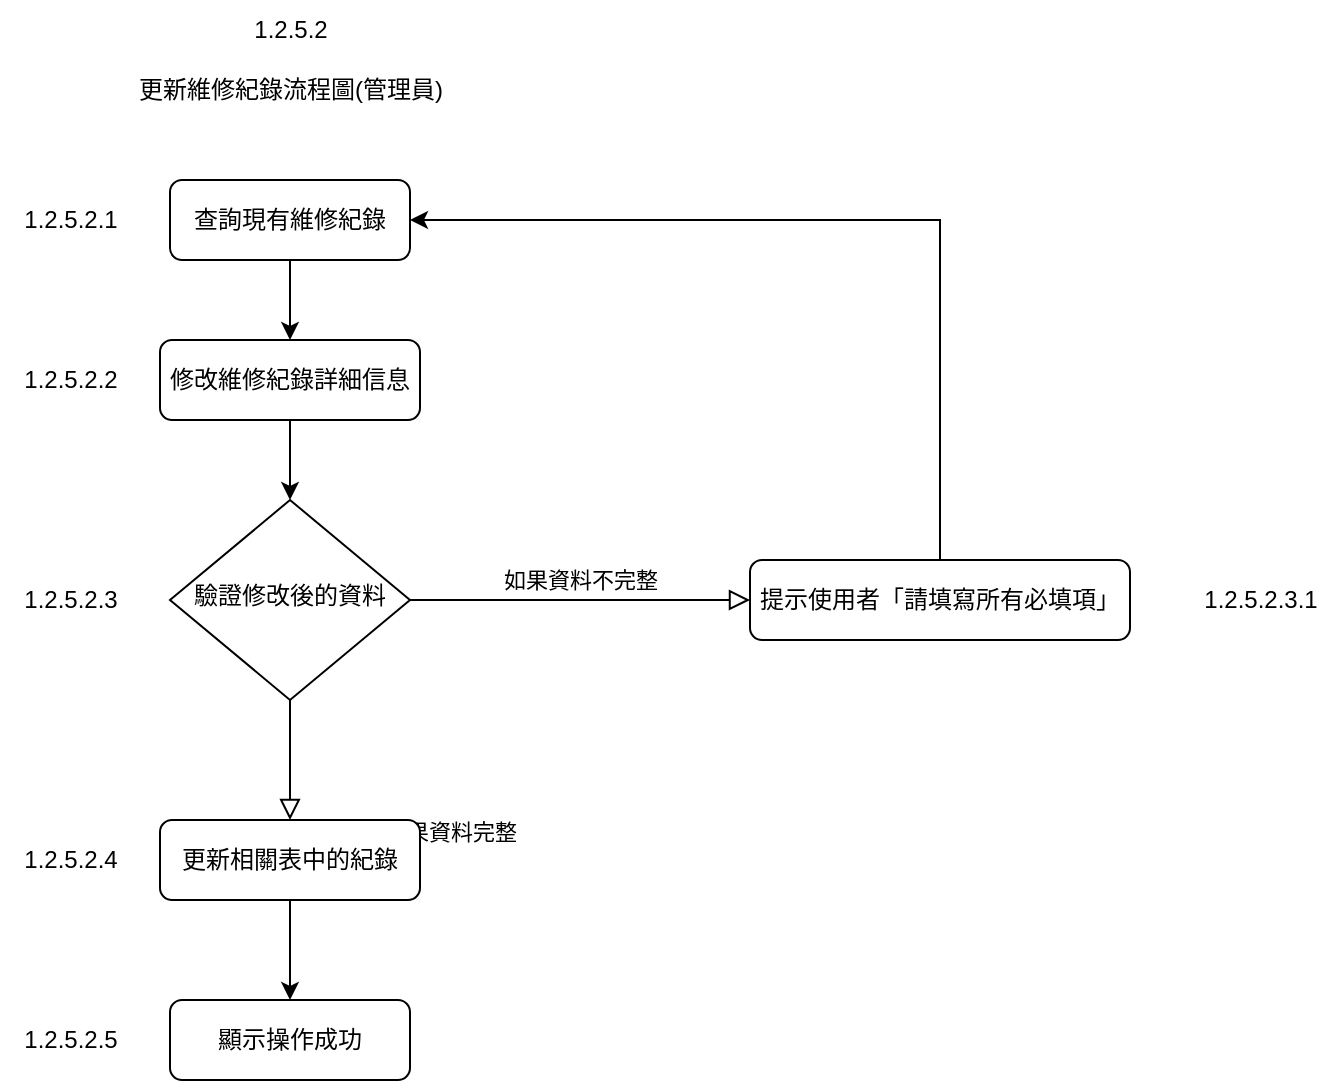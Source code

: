 <mxfile version="24.8.6">
  <diagram id="C5RBs43oDa-KdzZeNtuy" name="Page-1">
    <mxGraphModel dx="1290" dy="530" grid="1" gridSize="10" guides="1" tooltips="1" connect="1" arrows="1" fold="1" page="1" pageScale="1" pageWidth="827" pageHeight="1169" math="0" shadow="0">
      <root>
        <mxCell id="WIyWlLk6GJQsqaUBKTNV-0" />
        <mxCell id="WIyWlLk6GJQsqaUBKTNV-1" parent="WIyWlLk6GJQsqaUBKTNV-0" />
        <mxCell id="jLDualhjMhRIZEuSs-Pw-13" value="" style="edgeStyle=orthogonalEdgeStyle;rounded=0;orthogonalLoop=1;jettySize=auto;html=1;" parent="WIyWlLk6GJQsqaUBKTNV-1" source="jLDualhjMhRIZEuSs-Pw-14" target="jLDualhjMhRIZEuSs-Pw-23" edge="1">
          <mxGeometry relative="1" as="geometry" />
        </mxCell>
        <mxCell id="jLDualhjMhRIZEuSs-Pw-14" value="查詢現有維修紀錄&lt;span style=&quot;color: rgba(0, 0, 0, 0); font-family: monospace; font-size: 0px; text-align: start; text-wrap: nowrap;&quot;&gt;%3CmxGraphModel%3E%3Croot%3E%3CmxCell%20id%3D%220%22%2F%3E%3CmxCell%20id%3D%221%22%20parent%3D%220%22%2F%3E%3CmxCell%20id%3D%222%22%20value%3D%22%E5%B0%87%E8%B3%87%E6%96%99%E5%AD%98%E5%84%B2%E5%88%B0%E7%9B%B8%E9%97%9C%E8%A1%A8%E8%A3%A1%22%20style%3D%22rounded%3D1%3BwhiteSpace%3Dwrap%3Bhtml%3D1%3BfontSize%3D12%3Bglass%3D0%3BstrokeWidth%3D1%3Bshadow%3D0%3B%22%20vertex%3D%221%22%20parent%3D%221%22%3E%3CmxGeometry%20x%3D%22155%22%20y%3D%22360%22%20width%3D%22130%22%20height%3D%2240%22%20as%3D%22geometry%22%2F%3E%3C%2FmxCell%3E%3C%2Froot%3E%3C%2FmxGraphModel%3E&lt;/span&gt;" style="rounded=1;whiteSpace=wrap;html=1;fontSize=12;glass=0;strokeWidth=1;shadow=0;" parent="WIyWlLk6GJQsqaUBKTNV-1" vertex="1">
          <mxGeometry x="164" y="140" width="120" height="40" as="geometry" />
        </mxCell>
        <mxCell id="jLDualhjMhRIZEuSs-Pw-15" value="如果資料完整" style="rounded=0;html=1;jettySize=auto;orthogonalLoop=1;fontSize=11;endArrow=block;endFill=0;endSize=8;strokeWidth=1;shadow=0;labelBackgroundColor=none;edgeStyle=orthogonalEdgeStyle;" parent="WIyWlLk6GJQsqaUBKTNV-1" source="jLDualhjMhRIZEuSs-Pw-17" edge="1">
          <mxGeometry x="0.007" y="40" relative="1" as="geometry">
            <mxPoint x="40" y="35" as="offset" />
            <mxPoint x="224" y="460" as="targetPoint" />
          </mxGeometry>
        </mxCell>
        <mxCell id="jLDualhjMhRIZEuSs-Pw-16" value="如果資料不完整" style="edgeStyle=orthogonalEdgeStyle;rounded=0;html=1;jettySize=auto;orthogonalLoop=1;fontSize=11;endArrow=block;endFill=0;endSize=8;strokeWidth=1;shadow=0;labelBackgroundColor=none;" parent="WIyWlLk6GJQsqaUBKTNV-1" source="jLDualhjMhRIZEuSs-Pw-17" target="jLDualhjMhRIZEuSs-Pw-19" edge="1">
          <mxGeometry y="10" relative="1" as="geometry">
            <mxPoint as="offset" />
          </mxGeometry>
        </mxCell>
        <mxCell id="jLDualhjMhRIZEuSs-Pw-17" value="驗證修改後的資料" style="rhombus;whiteSpace=wrap;html=1;shadow=0;fontFamily=Helvetica;fontSize=12;align=center;strokeWidth=1;spacing=6;spacingTop=-4;" parent="WIyWlLk6GJQsqaUBKTNV-1" vertex="1">
          <mxGeometry x="164" y="300" width="120" height="100" as="geometry" />
        </mxCell>
        <mxCell id="jLDualhjMhRIZEuSs-Pw-18" style="edgeStyle=orthogonalEdgeStyle;rounded=0;orthogonalLoop=1;jettySize=auto;html=1;exitX=0.5;exitY=0;exitDx=0;exitDy=0;entryX=1;entryY=0.5;entryDx=0;entryDy=0;" parent="WIyWlLk6GJQsqaUBKTNV-1" source="jLDualhjMhRIZEuSs-Pw-19" target="jLDualhjMhRIZEuSs-Pw-14" edge="1">
          <mxGeometry relative="1" as="geometry" />
        </mxCell>
        <mxCell id="jLDualhjMhRIZEuSs-Pw-19" value="提示使用者「請填寫所有必填項&lt;span style=&quot;background-color: initial;&quot;&gt;」&lt;/span&gt;" style="rounded=1;whiteSpace=wrap;html=1;fontSize=12;glass=0;strokeWidth=1;shadow=0;" parent="WIyWlLk6GJQsqaUBKTNV-1" vertex="1">
          <mxGeometry x="454" y="330" width="190" height="40" as="geometry" />
        </mxCell>
        <mxCell id="jLDualhjMhRIZEuSs-Pw-20" value="顯示操作成功" style="rounded=1;whiteSpace=wrap;html=1;fontSize=12;glass=0;strokeWidth=1;shadow=0;" parent="WIyWlLk6GJQsqaUBKTNV-1" vertex="1">
          <mxGeometry x="164" y="550" width="120" height="40" as="geometry" />
        </mxCell>
        <mxCell id="jLDualhjMhRIZEuSs-Pw-21" value="更新維修紀錄流程圖(管理員&lt;span style=&quot;background-color: initial;&quot;&gt;)&lt;/span&gt;" style="text;html=1;align=center;verticalAlign=middle;resizable=0;points=[];autosize=1;strokeColor=none;fillColor=none;" parent="WIyWlLk6GJQsqaUBKTNV-1" vertex="1">
          <mxGeometry x="134" y="80" width="180" height="30" as="geometry" />
        </mxCell>
        <mxCell id="jLDualhjMhRIZEuSs-Pw-22" value="" style="edgeStyle=orthogonalEdgeStyle;rounded=0;orthogonalLoop=1;jettySize=auto;html=1;" parent="WIyWlLk6GJQsqaUBKTNV-1" source="jLDualhjMhRIZEuSs-Pw-23" target="jLDualhjMhRIZEuSs-Pw-17" edge="1">
          <mxGeometry relative="1" as="geometry" />
        </mxCell>
        <mxCell id="jLDualhjMhRIZEuSs-Pw-23" value="修改維修紀錄詳細信息" style="rounded=1;whiteSpace=wrap;html=1;fontSize=12;glass=0;strokeWidth=1;shadow=0;" parent="WIyWlLk6GJQsqaUBKTNV-1" vertex="1">
          <mxGeometry x="159" y="220" width="130" height="40" as="geometry" />
        </mxCell>
        <mxCell id="jLDualhjMhRIZEuSs-Pw-24" value="" style="edgeStyle=orthogonalEdgeStyle;rounded=0;orthogonalLoop=1;jettySize=auto;html=1;" parent="WIyWlLk6GJQsqaUBKTNV-1" source="jLDualhjMhRIZEuSs-Pw-25" target="jLDualhjMhRIZEuSs-Pw-20" edge="1">
          <mxGeometry relative="1" as="geometry" />
        </mxCell>
        <mxCell id="jLDualhjMhRIZEuSs-Pw-25" value="更新相關表中的紀錄" style="rounded=1;whiteSpace=wrap;html=1;fontSize=12;glass=0;strokeWidth=1;shadow=0;" parent="WIyWlLk6GJQsqaUBKTNV-1" vertex="1">
          <mxGeometry x="159" y="460" width="130" height="40" as="geometry" />
        </mxCell>
        <mxCell id="3INwN7ENWEp0O-mSw5Rr-0" value="1.2.5.2" style="text;html=1;align=center;verticalAlign=middle;resizable=0;points=[];autosize=1;strokeColor=none;fillColor=none;" parent="WIyWlLk6GJQsqaUBKTNV-1" vertex="1">
          <mxGeometry x="194" y="50" width="60" height="30" as="geometry" />
        </mxCell>
        <mxCell id="3INwN7ENWEp0O-mSw5Rr-1" value="1.2.5.2.1" style="text;html=1;align=center;verticalAlign=middle;resizable=0;points=[];autosize=1;strokeColor=none;fillColor=none;" parent="WIyWlLk6GJQsqaUBKTNV-1" vertex="1">
          <mxGeometry x="79" y="145" width="70" height="30" as="geometry" />
        </mxCell>
        <mxCell id="3INwN7ENWEp0O-mSw5Rr-2" value="1.2.5.2.2" style="text;html=1;align=center;verticalAlign=middle;resizable=0;points=[];autosize=1;strokeColor=none;fillColor=none;" parent="WIyWlLk6GJQsqaUBKTNV-1" vertex="1">
          <mxGeometry x="79" y="225" width="70" height="30" as="geometry" />
        </mxCell>
        <mxCell id="3INwN7ENWEp0O-mSw5Rr-3" value="1.2.5.2.3" style="text;html=1;align=center;verticalAlign=middle;resizable=0;points=[];autosize=1;strokeColor=none;fillColor=none;" parent="WIyWlLk6GJQsqaUBKTNV-1" vertex="1">
          <mxGeometry x="79" y="335" width="70" height="30" as="geometry" />
        </mxCell>
        <mxCell id="3INwN7ENWEp0O-mSw5Rr-4" value="1.2.5.2.3.1" style="text;html=1;align=center;verticalAlign=middle;resizable=0;points=[];autosize=1;strokeColor=none;fillColor=none;" parent="WIyWlLk6GJQsqaUBKTNV-1" vertex="1">
          <mxGeometry x="669" y="335" width="80" height="30" as="geometry" />
        </mxCell>
        <mxCell id="3INwN7ENWEp0O-mSw5Rr-5" value="1.2.5.2.4" style="text;html=1;align=center;verticalAlign=middle;resizable=0;points=[];autosize=1;strokeColor=none;fillColor=none;" parent="WIyWlLk6GJQsqaUBKTNV-1" vertex="1">
          <mxGeometry x="79" y="465" width="70" height="30" as="geometry" />
        </mxCell>
        <mxCell id="3INwN7ENWEp0O-mSw5Rr-6" value="1.2.5.2.5" style="text;html=1;align=center;verticalAlign=middle;resizable=0;points=[];autosize=1;strokeColor=none;fillColor=none;" parent="WIyWlLk6GJQsqaUBKTNV-1" vertex="1">
          <mxGeometry x="79" y="555" width="70" height="30" as="geometry" />
        </mxCell>
      </root>
    </mxGraphModel>
  </diagram>
</mxfile>

